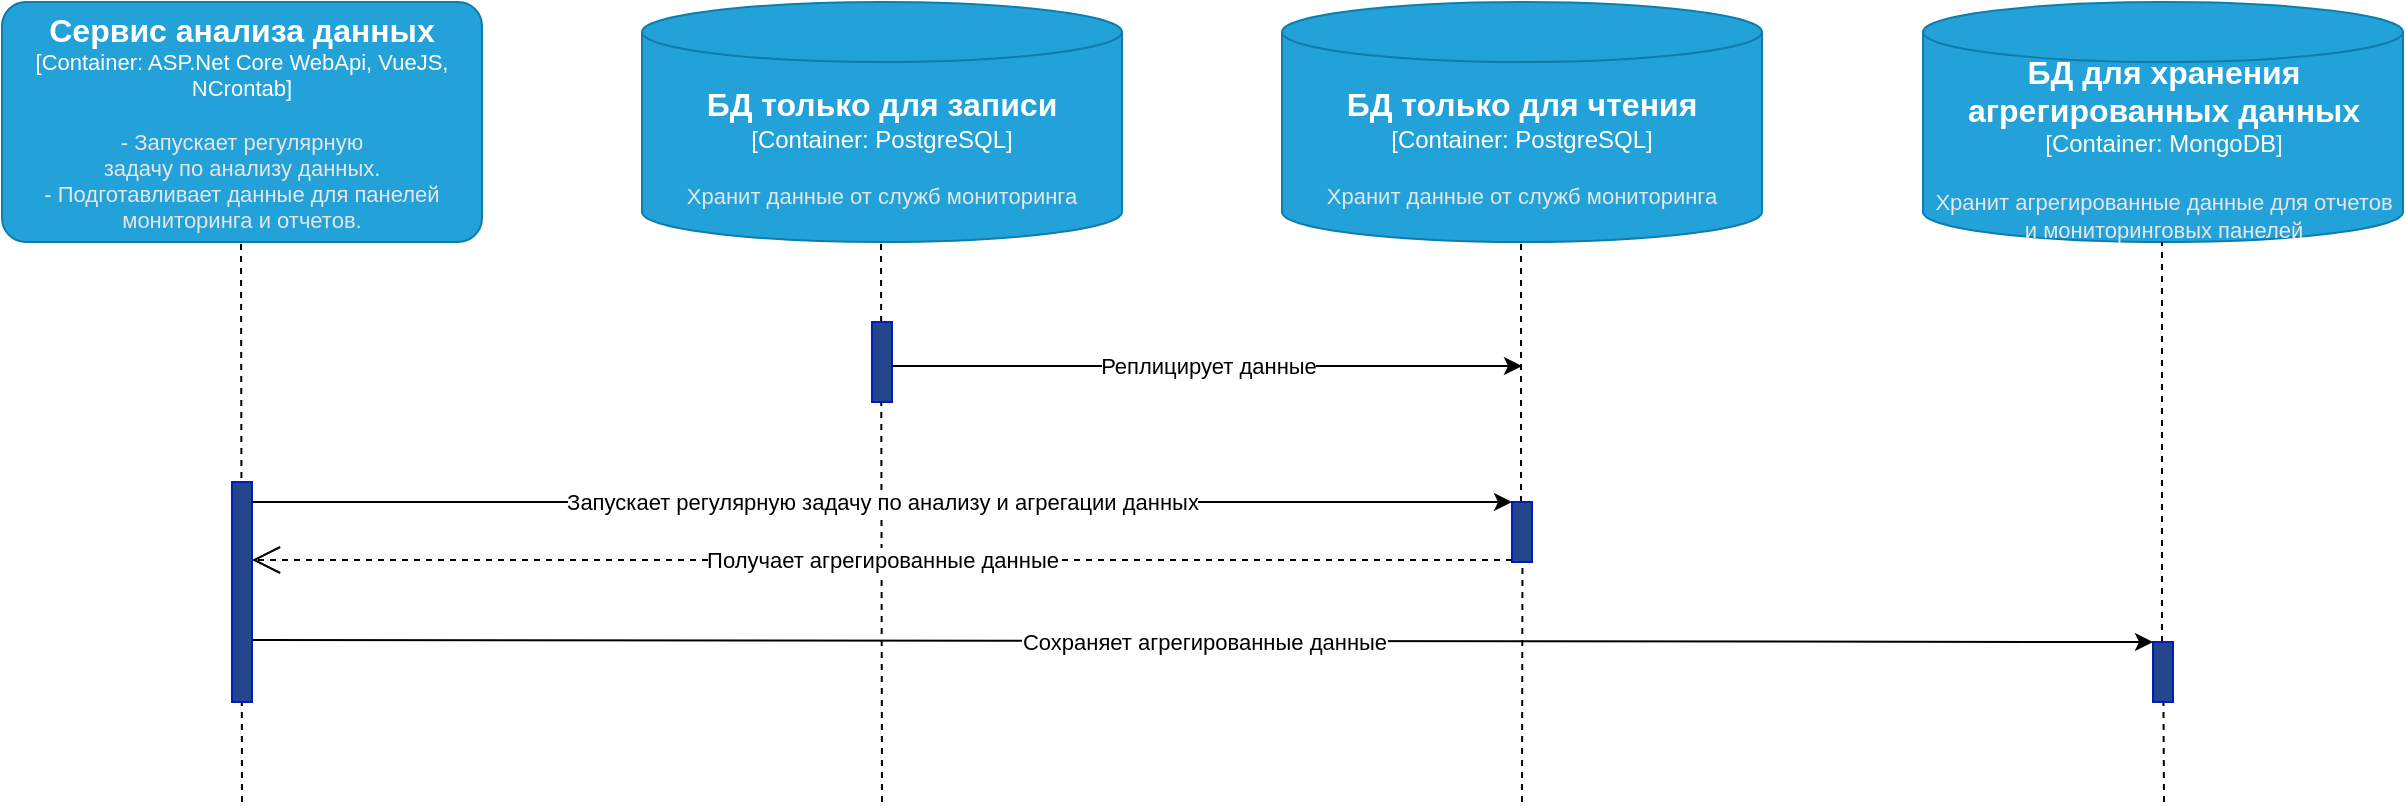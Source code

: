 <mxfile version="26.0.5">
  <diagram name="Страница — 1" id="iWrHua7sZpsQWtT9sDI7">
    <mxGraphModel dx="1304" dy="678" grid="1" gridSize="10" guides="1" tooltips="1" connect="1" arrows="1" fold="1" page="1" pageScale="1" pageWidth="827" pageHeight="1169" math="0" shadow="0">
      <root>
        <mxCell id="0" />
        <mxCell id="1" parent="0" />
        <object placeholders="1" c4Name="БД только для записи" c4Type="Container" c4Technology="PostgreSQL" c4Description="Хранит данные от служб мониторинга" label="&lt;font style=&quot;font-size: 16px&quot;&gt;&lt;b&gt;%c4Name%&lt;/b&gt;&lt;/font&gt;&lt;div&gt;[%c4Type%:&amp;nbsp;%c4Technology%]&lt;/div&gt;&lt;br&gt;&lt;div&gt;&lt;font style=&quot;font-size: 11px&quot;&gt;&lt;font color=&quot;#E6E6E6&quot;&gt;%c4Description%&lt;/font&gt;&lt;/div&gt;" id="i3Rb2WbI_xRqSZmqgp21-1">
          <mxCell style="shape=cylinder3;size=15;whiteSpace=wrap;html=1;boundedLbl=1;rounded=0;labelBackgroundColor=none;fillColor=#23A2D9;fontSize=12;fontColor=#ffffff;align=center;strokeColor=#0E7DAD;metaEdit=1;points=[[0.5,0,0],[1,0.25,0],[1,0.5,0],[1,0.75,0],[0.5,1,0],[0,0.75,0],[0,0.5,0],[0,0.25,0]];resizable=0;" vertex="1" parent="1">
            <mxGeometry x="1000" y="40" width="240" height="120" as="geometry" />
          </mxCell>
        </object>
        <object placeholders="1" c4Name="БД только для чтения" c4Type="Container" c4Technology="PostgreSQL" c4Description="Хранит данные от служб мониторинга" label="&lt;font style=&quot;font-size: 16px&quot;&gt;&lt;b&gt;%c4Name%&lt;/b&gt;&lt;/font&gt;&lt;div&gt;[%c4Type%:&amp;nbsp;%c4Technology%]&lt;/div&gt;&lt;br&gt;&lt;div&gt;&lt;font style=&quot;font-size: 11px&quot;&gt;&lt;font color=&quot;#E6E6E6&quot;&gt;%c4Description%&lt;/font&gt;&lt;/div&gt;" id="i3Rb2WbI_xRqSZmqgp21-2">
          <mxCell style="shape=cylinder3;size=15;whiteSpace=wrap;html=1;boundedLbl=1;rounded=0;labelBackgroundColor=none;fillColor=#23A2D9;fontSize=12;fontColor=#ffffff;align=center;strokeColor=#0E7DAD;metaEdit=1;points=[[0.5,0,0],[1,0.25,0],[1,0.5,0],[1,0.75,0],[0.5,1,0],[0,0.75,0],[0,0.5,0],[0,0.25,0]];resizable=0;" vertex="1" parent="1">
            <mxGeometry x="1320" y="40" width="240" height="120" as="geometry" />
          </mxCell>
        </object>
        <object placeholders="1" c4Name="Сервис анализа данных" c4Type="Container" c4Technology="ASP.Net Core WebApi, VueJS, &#xa;NCrontab" c4Description="- Запускает регулярную &#xa;задачу по анализу данных.&#xa;- Подготавливает данные для панелей мониторинга и отчетов." label="&lt;font style=&quot;font-size: 16px&quot;&gt;&lt;b&gt;%c4Name%&lt;/b&gt;&lt;/font&gt;&lt;div&gt;[%c4Type%: %c4Technology%]&lt;/div&gt;&lt;br&gt;&lt;div&gt;&lt;font style=&quot;font-size: 11px&quot;&gt;&lt;font color=&quot;#E6E6E6&quot;&gt;%c4Description%&lt;/font&gt;&lt;/div&gt;" id="i3Rb2WbI_xRqSZmqgp21-3">
          <mxCell style="rounded=1;whiteSpace=wrap;html=1;fontSize=11;labelBackgroundColor=none;fillColor=#23A2D9;fontColor=#ffffff;align=center;arcSize=10;strokeColor=#0E7DAD;metaEdit=1;resizable=0;points=[[0.25,0,0],[0.5,0,0],[0.75,0,0],[1,0.25,0],[1,0.5,0],[1,0.75,0],[0.75,1,0],[0.5,1,0],[0.25,1,0],[0,0.75,0],[0,0.5,0],[0,0.25,0]];" vertex="1" parent="1">
            <mxGeometry x="680" y="40" width="240" height="120" as="geometry" />
          </mxCell>
        </object>
        <object placeholders="1" c4Name="БД для хранения агрегированных данных" c4Type="Container" c4Technology="MongoDB" c4Description="Хранит агрегированные данные для отчетов &#xa;и мониторинговых панелей" label="&lt;font style=&quot;font-size: 16px&quot;&gt;&lt;b&gt;%c4Name%&lt;/b&gt;&lt;/font&gt;&lt;div&gt;[%c4Type%:&amp;nbsp;%c4Technology%]&lt;/div&gt;&lt;br&gt;&lt;div&gt;&lt;font style=&quot;font-size: 11px&quot;&gt;&lt;font color=&quot;#E6E6E6&quot;&gt;%c4Description%&lt;/font&gt;&lt;/div&gt;" id="i3Rb2WbI_xRqSZmqgp21-4">
          <mxCell style="shape=cylinder3;size=15;whiteSpace=wrap;html=1;boundedLbl=1;rounded=0;labelBackgroundColor=none;fillColor=#23A2D9;fontSize=12;fontColor=#ffffff;align=center;strokeColor=#0E7DAD;metaEdit=1;points=[[0.5,0,0],[1,0.25,0],[1,0.5,0],[1,0.75,0],[0.5,1,0],[0,0.75,0],[0,0.5,0],[0,0.25,0]];resizable=0;" vertex="1" parent="1">
            <mxGeometry x="1640.5" y="40" width="240" height="120" as="geometry" />
          </mxCell>
        </object>
        <mxCell id="i3Rb2WbI_xRqSZmqgp21-9" value="" style="endArrow=none;dashed=1;html=1;rounded=0;entryX=0.523;entryY=1.014;entryDx=0;entryDy=0;entryPerimeter=0;" edge="1" parent="1">
          <mxGeometry width="50" height="50" relative="1" as="geometry">
            <mxPoint x="800" y="440" as="sourcePoint" />
            <mxPoint x="799.5" y="160" as="targetPoint" />
          </mxGeometry>
        </mxCell>
        <mxCell id="i3Rb2WbI_xRqSZmqgp21-10" value="" style="endArrow=none;dashed=1;html=1;rounded=0;entryX=0.523;entryY=1.014;entryDx=0;entryDy=0;entryPerimeter=0;" edge="1" parent="1">
          <mxGeometry width="50" height="50" relative="1" as="geometry">
            <mxPoint x="1120" y="440" as="sourcePoint" />
            <mxPoint x="1119.5" y="160" as="targetPoint" />
          </mxGeometry>
        </mxCell>
        <mxCell id="i3Rb2WbI_xRqSZmqgp21-11" value="" style="endArrow=none;dashed=1;html=1;rounded=0;entryX=0.523;entryY=1.014;entryDx=0;entryDy=0;entryPerimeter=0;" edge="1" parent="1" source="i3Rb2WbI_xRqSZmqgp21-17">
          <mxGeometry width="50" height="50" relative="1" as="geometry">
            <mxPoint x="1440" y="610" as="sourcePoint" />
            <mxPoint x="1439.5" y="160" as="targetPoint" />
          </mxGeometry>
        </mxCell>
        <mxCell id="i3Rb2WbI_xRqSZmqgp21-12" value="" style="endArrow=none;dashed=1;html=1;rounded=0;entryX=0.523;entryY=1.014;entryDx=0;entryDy=0;entryPerimeter=0;" edge="1" parent="1" source="i3Rb2WbI_xRqSZmqgp21-21">
          <mxGeometry width="50" height="50" relative="1" as="geometry">
            <mxPoint x="1760" y="640" as="sourcePoint" />
            <mxPoint x="1760" y="160" as="targetPoint" />
          </mxGeometry>
        </mxCell>
        <mxCell id="i3Rb2WbI_xRqSZmqgp21-13" value="" style="html=1;points=[[0,0,0,0,5],[0,1,0,0,-5],[1,0,0,0,5],[1,1,0,0,-5]];perimeter=orthogonalPerimeter;outlineConnect=0;targetShapes=umlLifeline;portConstraint=eastwest;newEdgeStyle={&quot;curved&quot;:0,&quot;rounded&quot;:0};fillColor=light-dark(#23458b, #6db2ff);fontColor=#ffffff;strokeColor=#001DBC;" vertex="1" parent="1">
          <mxGeometry x="1115" y="200" width="10" height="40" as="geometry" />
        </mxCell>
        <mxCell id="i3Rb2WbI_xRqSZmqgp21-14" value="" style="endArrow=classic;html=1;rounded=0;" edge="1" parent="1">
          <mxGeometry relative="1" as="geometry">
            <mxPoint x="1125" y="222" as="sourcePoint" />
            <mxPoint x="1440" y="222" as="targetPoint" />
          </mxGeometry>
        </mxCell>
        <mxCell id="i3Rb2WbI_xRqSZmqgp21-15" value="Реплицирует данные" style="edgeLabel;resizable=0;html=1;;align=center;verticalAlign=middle;" connectable="0" vertex="1" parent="i3Rb2WbI_xRqSZmqgp21-14">
          <mxGeometry relative="1" as="geometry" />
        </mxCell>
        <mxCell id="i3Rb2WbI_xRqSZmqgp21-16" value="" style="html=1;points=[[0,0,0,0,5],[0,1,0,0,-5],[1,0,0,0,5],[1,1,0,0,-5]];perimeter=orthogonalPerimeter;outlineConnect=0;targetShapes=umlLifeline;portConstraint=eastwest;newEdgeStyle={&quot;curved&quot;:0,&quot;rounded&quot;:0};fillColor=light-dark(#23458b, #6db2ff);fontColor=#ffffff;strokeColor=#001DBC;" vertex="1" parent="1">
          <mxGeometry x="795" y="280" width="10" height="110" as="geometry" />
        </mxCell>
        <mxCell id="i3Rb2WbI_xRqSZmqgp21-18" value="" style="endArrow=none;dashed=1;html=1;rounded=0;entryX=0.523;entryY=1.014;entryDx=0;entryDy=0;entryPerimeter=0;" edge="1" parent="1" target="i3Rb2WbI_xRqSZmqgp21-17">
          <mxGeometry width="50" height="50" relative="1" as="geometry">
            <mxPoint x="1440" y="440" as="sourcePoint" />
            <mxPoint x="1439.5" y="160" as="targetPoint" />
          </mxGeometry>
        </mxCell>
        <mxCell id="i3Rb2WbI_xRqSZmqgp21-17" value="" style="html=1;points=[[0,0,0,0,5],[0,1,0,0,-5],[1,0,0,0,5],[1,1,0,0,-5]];perimeter=orthogonalPerimeter;outlineConnect=0;targetShapes=umlLifeline;portConstraint=eastwest;newEdgeStyle={&quot;curved&quot;:0,&quot;rounded&quot;:0};fillColor=light-dark(#23458b, #6db2ff);fontColor=#ffffff;strokeColor=#001DBC;" vertex="1" parent="1">
          <mxGeometry x="1435" y="290" width="10" height="30" as="geometry" />
        </mxCell>
        <mxCell id="i3Rb2WbI_xRqSZmqgp21-19" value="" style="endArrow=classic;html=1;rounded=0;" edge="1" parent="1" target="i3Rb2WbI_xRqSZmqgp21-17">
          <mxGeometry relative="1" as="geometry">
            <mxPoint x="805" y="290" as="sourcePoint" />
            <mxPoint x="1120" y="290" as="targetPoint" />
          </mxGeometry>
        </mxCell>
        <mxCell id="i3Rb2WbI_xRqSZmqgp21-20" value="Запускает регулярную задачу по анализу и агрегации данных" style="edgeLabel;resizable=0;html=1;;align=center;verticalAlign=middle;" connectable="0" vertex="1" parent="i3Rb2WbI_xRqSZmqgp21-19">
          <mxGeometry relative="1" as="geometry" />
        </mxCell>
        <mxCell id="i3Rb2WbI_xRqSZmqgp21-22" value="" style="endArrow=none;dashed=1;html=1;rounded=0;entryX=0.523;entryY=1.014;entryDx=0;entryDy=0;entryPerimeter=0;" edge="1" parent="1" target="i3Rb2WbI_xRqSZmqgp21-21">
          <mxGeometry width="50" height="50" relative="1" as="geometry">
            <mxPoint x="1761" y="440" as="sourcePoint" />
            <mxPoint x="1760" y="160" as="targetPoint" />
          </mxGeometry>
        </mxCell>
        <mxCell id="i3Rb2WbI_xRqSZmqgp21-21" value="" style="html=1;points=[[0,0,0,0,5],[0,1,0,0,-5],[1,0,0,0,5],[1,1,0,0,-5]];perimeter=orthogonalPerimeter;outlineConnect=0;targetShapes=umlLifeline;portConstraint=eastwest;newEdgeStyle={&quot;curved&quot;:0,&quot;rounded&quot;:0};fillColor=light-dark(#23458b, #6db2ff);fontColor=#ffffff;strokeColor=#001DBC;" vertex="1" parent="1">
          <mxGeometry x="1755.5" y="360" width="10" height="30" as="geometry" />
        </mxCell>
        <mxCell id="i3Rb2WbI_xRqSZmqgp21-23" value="" style="endArrow=classic;html=1;rounded=0;" edge="1" parent="1" target="i3Rb2WbI_xRqSZmqgp21-21">
          <mxGeometry relative="1" as="geometry">
            <mxPoint x="805" y="359" as="sourcePoint" />
            <mxPoint x="1435" y="359" as="targetPoint" />
          </mxGeometry>
        </mxCell>
        <mxCell id="i3Rb2WbI_xRqSZmqgp21-24" value="Сохраняет агрегированные данные" style="edgeLabel;resizable=0;html=1;;align=center;verticalAlign=middle;" connectable="0" vertex="1" parent="i3Rb2WbI_xRqSZmqgp21-23">
          <mxGeometry relative="1" as="geometry" />
        </mxCell>
        <mxCell id="i3Rb2WbI_xRqSZmqgp21-41" value="Получает агрегированные&lt;span style=&quot;background-color: light-dark(#ffffff, var(--ge-dark-color, #121212)); color: light-dark(rgb(0, 0, 0), rgb(255, 255, 255));&quot;&gt;&amp;nbsp;данные&lt;/span&gt;" style="endArrow=open;endSize=12;dashed=1;html=1;rounded=0;" edge="1" parent="1">
          <mxGeometry width="160" relative="1" as="geometry">
            <mxPoint x="1435" y="319.0" as="sourcePoint" />
            <mxPoint x="805" y="319.0" as="targetPoint" />
            <mxPoint as="offset" />
          </mxGeometry>
        </mxCell>
      </root>
    </mxGraphModel>
  </diagram>
</mxfile>

